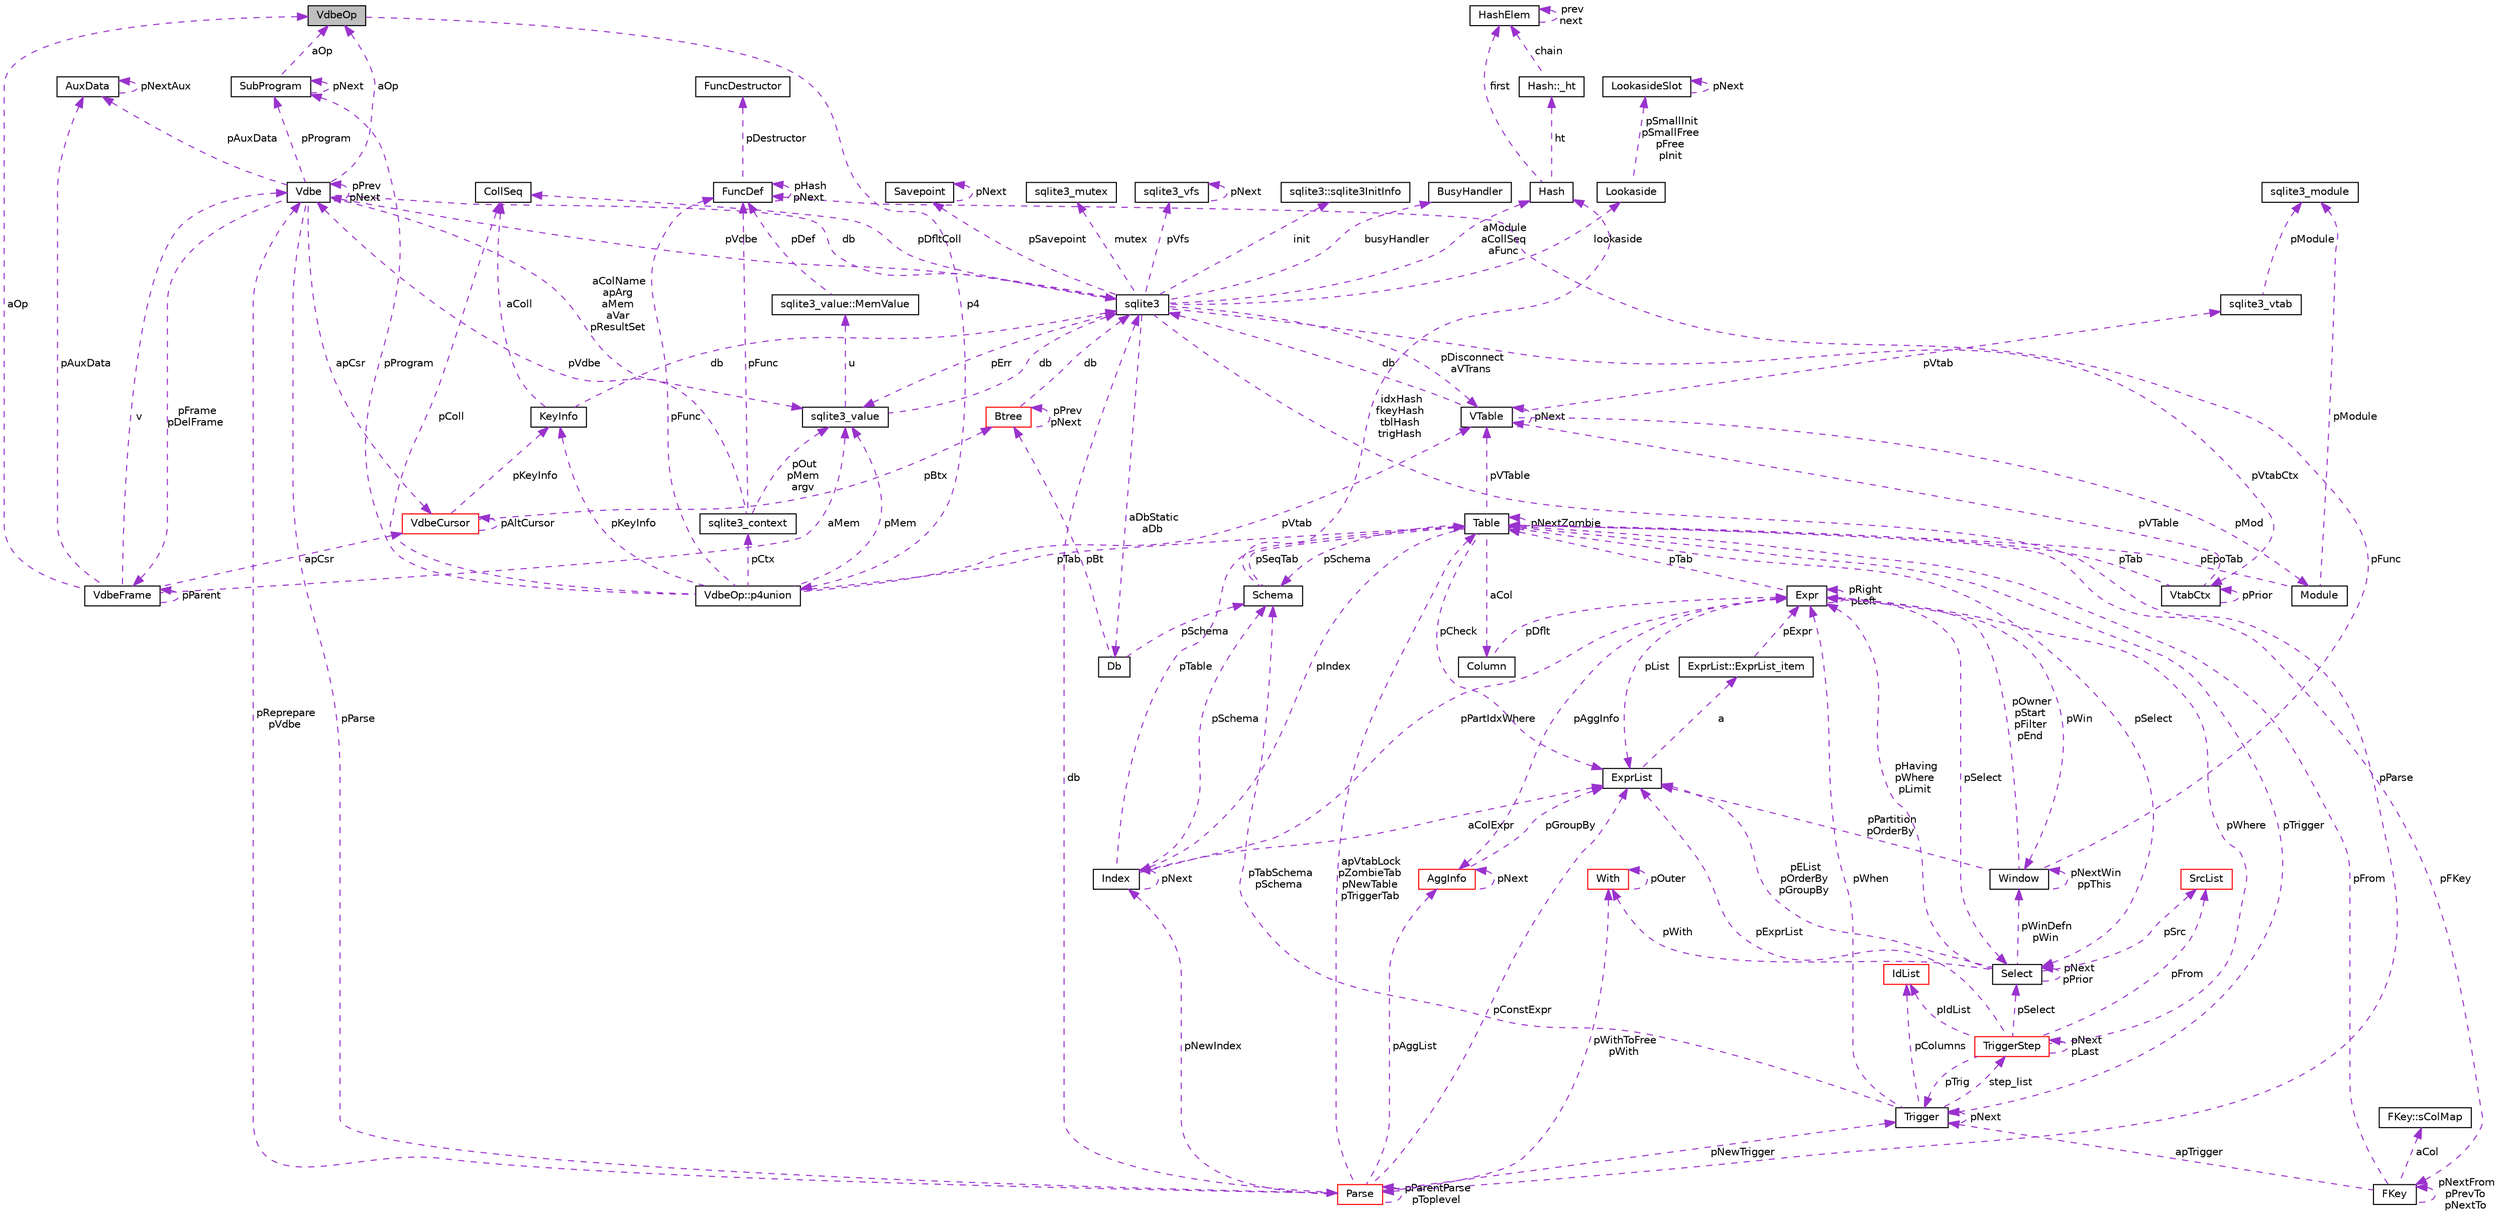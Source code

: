 digraph "VdbeOp"
{
 // LATEX_PDF_SIZE
  edge [fontname="Helvetica",fontsize="10",labelfontname="Helvetica",labelfontsize="10"];
  node [fontname="Helvetica",fontsize="10",shape=record];
  Node1 [label="VdbeOp",height=0.2,width=0.4,color="black", fillcolor="grey75", style="filled", fontcolor="black",tooltip=" "];
  Node2 -> Node1 [dir="back",color="darkorchid3",fontsize="10",style="dashed",label=" p4" ,fontname="Helvetica"];
  Node2 [label="VdbeOp::p4union",height=0.2,width=0.4,color="black", fillcolor="white", style="filled",URL="$unionVdbeOp_1_1p4union.html",tooltip=" "];
  Node3 -> Node2 [dir="back",color="darkorchid3",fontsize="10",style="dashed",label=" pMem" ,fontname="Helvetica"];
  Node3 [label="sqlite3_value",height=0.2,width=0.4,color="black", fillcolor="white", style="filled",URL="$structsqlite3__value.html",tooltip=" "];
  Node4 -> Node3 [dir="back",color="darkorchid3",fontsize="10",style="dashed",label=" db" ,fontname="Helvetica"];
  Node4 [label="sqlite3",height=0.2,width=0.4,color="black", fillcolor="white", style="filled",URL="$structsqlite3.html",tooltip=" "];
  Node5 -> Node4 [dir="back",color="darkorchid3",fontsize="10",style="dashed",label=" pVdbe" ,fontname="Helvetica"];
  Node5 [label="Vdbe",height=0.2,width=0.4,color="black", fillcolor="white", style="filled",URL="$structVdbe.html",tooltip=" "];
  Node5 -> Node5 [dir="back",color="darkorchid3",fontsize="10",style="dashed",label=" pPrev\npNext" ,fontname="Helvetica"];
  Node4 -> Node5 [dir="back",color="darkorchid3",fontsize="10",style="dashed",label=" db" ,fontname="Helvetica"];
  Node3 -> Node5 [dir="back",color="darkorchid3",fontsize="10",style="dashed",label=" aColName\napArg\naMem\naVar\npResultSet" ,fontname="Helvetica"];
  Node6 -> Node5 [dir="back",color="darkorchid3",fontsize="10",style="dashed",label=" pFrame\npDelFrame" ,fontname="Helvetica"];
  Node6 [label="VdbeFrame",height=0.2,width=0.4,color="black", fillcolor="white", style="filled",URL="$structVdbeFrame.html",tooltip=" "];
  Node5 -> Node6 [dir="back",color="darkorchid3",fontsize="10",style="dashed",label=" v" ,fontname="Helvetica"];
  Node3 -> Node6 [dir="back",color="darkorchid3",fontsize="10",style="dashed",label=" aMem" ,fontname="Helvetica"];
  Node6 -> Node6 [dir="back",color="darkorchid3",fontsize="10",style="dashed",label=" pParent" ,fontname="Helvetica"];
  Node7 -> Node6 [dir="back",color="darkorchid3",fontsize="10",style="dashed",label=" pAuxData" ,fontname="Helvetica"];
  Node7 [label="AuxData",height=0.2,width=0.4,color="black", fillcolor="white", style="filled",URL="$structAuxData.html",tooltip=" "];
  Node7 -> Node7 [dir="back",color="darkorchid3",fontsize="10",style="dashed",label=" pNextAux" ,fontname="Helvetica"];
  Node8 -> Node6 [dir="back",color="darkorchid3",fontsize="10",style="dashed",label=" apCsr" ,fontname="Helvetica"];
  Node8 [label="VdbeCursor",height=0.2,width=0.4,color="red", fillcolor="white", style="filled",URL="$structVdbeCursor.html",tooltip=" "];
  Node8 -> Node8 [dir="back",color="darkorchid3",fontsize="10",style="dashed",label=" pAltCursor" ,fontname="Helvetica"];
  Node28 -> Node8 [dir="back",color="darkorchid3",fontsize="10",style="dashed",label=" pKeyInfo" ,fontname="Helvetica"];
  Node28 [label="KeyInfo",height=0.2,width=0.4,color="black", fillcolor="white", style="filled",URL="$structKeyInfo.html",tooltip=" "];
  Node4 -> Node28 [dir="back",color="darkorchid3",fontsize="10",style="dashed",label=" db" ,fontname="Helvetica"];
  Node29 -> Node28 [dir="back",color="darkorchid3",fontsize="10",style="dashed",label=" aColl" ,fontname="Helvetica"];
  Node29 [label="CollSeq",height=0.2,width=0.4,color="black", fillcolor="white", style="filled",URL="$structCollSeq.html",tooltip=" "];
  Node15 -> Node8 [dir="back",color="darkorchid3",fontsize="10",style="dashed",label=" pBtx" ,fontname="Helvetica"];
  Node15 [label="Btree",height=0.2,width=0.4,color="red", fillcolor="white", style="filled",URL="$structBtree.html",tooltip=" "];
  Node4 -> Node15 [dir="back",color="darkorchid3",fontsize="10",style="dashed",label=" db" ,fontname="Helvetica"];
  Node15 -> Node15 [dir="back",color="darkorchid3",fontsize="10",style="dashed",label=" pPrev\npNext" ,fontname="Helvetica"];
  Node1 -> Node6 [dir="back",color="darkorchid3",fontsize="10",style="dashed",label=" aOp" ,fontname="Helvetica"];
  Node7 -> Node5 [dir="back",color="darkorchid3",fontsize="10",style="dashed",label=" pAuxData" ,fontname="Helvetica"];
  Node43 -> Node5 [dir="back",color="darkorchid3",fontsize="10",style="dashed",label=" pProgram" ,fontname="Helvetica"];
  Node43 [label="SubProgram",height=0.2,width=0.4,color="black", fillcolor="white", style="filled",URL="$structSubProgram.html",tooltip=" "];
  Node43 -> Node43 [dir="back",color="darkorchid3",fontsize="10",style="dashed",label=" pNext" ,fontname="Helvetica"];
  Node1 -> Node43 [dir="back",color="darkorchid3",fontsize="10",style="dashed",label=" aOp" ,fontname="Helvetica"];
  Node8 -> Node5 [dir="back",color="darkorchid3",fontsize="10",style="dashed",label=" apCsr" ,fontname="Helvetica"];
  Node44 -> Node5 [dir="back",color="darkorchid3",fontsize="10",style="dashed",label=" pParse" ,fontname="Helvetica"];
  Node44 [label="Parse",height=0.2,width=0.4,color="red", fillcolor="white", style="filled",URL="$structParse.html",tooltip=" "];
  Node45 -> Node44 [dir="back",color="darkorchid3",fontsize="10",style="dashed",label=" pAggList" ,fontname="Helvetica"];
  Node45 [label="AggInfo",height=0.2,width=0.4,color="red", fillcolor="white", style="filled",URL="$structAggInfo.html",tooltip=" "];
  Node45 -> Node45 [dir="back",color="darkorchid3",fontsize="10",style="dashed",label=" pNext" ,fontname="Helvetica"];
  Node63 -> Node45 [dir="back",color="darkorchid3",fontsize="10",style="dashed",label=" pGroupBy" ,fontname="Helvetica"];
  Node63 [label="ExprList",height=0.2,width=0.4,color="black", fillcolor="white", style="filled",URL="$structExprList.html",tooltip=" "];
  Node64 -> Node63 [dir="back",color="darkorchid3",fontsize="10",style="dashed",label=" a" ,fontname="Helvetica"];
  Node64 [label="ExprList::ExprList_item",height=0.2,width=0.4,color="black", fillcolor="white", style="filled",URL="$structExprList_1_1ExprList__item.html",tooltip=" "];
  Node47 -> Node64 [dir="back",color="darkorchid3",fontsize="10",style="dashed",label=" pExpr" ,fontname="Helvetica"];
  Node47 [label="Expr",height=0.2,width=0.4,color="black", fillcolor="white", style="filled",URL="$structExpr.html",tooltip=" "];
  Node45 -> Node47 [dir="back",color="darkorchid3",fontsize="10",style="dashed",label=" pAggInfo" ,fontname="Helvetica"];
  Node47 -> Node47 [dir="back",color="darkorchid3",fontsize="10",style="dashed",label=" pRight\npLeft" ,fontname="Helvetica"];
  Node48 -> Node47 [dir="back",color="darkorchid3",fontsize="10",style="dashed",label=" pTab" ,fontname="Helvetica"];
  Node48 [label="Table",height=0.2,width=0.4,color="black", fillcolor="white", style="filled",URL="$structTable.html",tooltip=" "];
  Node49 -> Node48 [dir="back",color="darkorchid3",fontsize="10",style="dashed",label=" pSchema" ,fontname="Helvetica"];
  Node49 [label="Schema",height=0.2,width=0.4,color="black", fillcolor="white", style="filled",URL="$structSchema.html",tooltip=" "];
  Node48 -> Node49 [dir="back",color="darkorchid3",fontsize="10",style="dashed",label=" pSeqTab" ,fontname="Helvetica"];
  Node50 -> Node49 [dir="back",color="darkorchid3",fontsize="10",style="dashed",label=" idxHash\nfkeyHash\ntblHash\ntrigHash" ,fontname="Helvetica"];
  Node50 [label="Hash",height=0.2,width=0.4,color="black", fillcolor="white", style="filled",URL="$structHash.html",tooltip=" "];
  Node51 -> Node50 [dir="back",color="darkorchid3",fontsize="10",style="dashed",label=" ht" ,fontname="Helvetica"];
  Node51 [label="Hash::_ht",height=0.2,width=0.4,color="black", fillcolor="white", style="filled",URL="$structHash_1_1__ht.html",tooltip=" "];
  Node52 -> Node51 [dir="back",color="darkorchid3",fontsize="10",style="dashed",label=" chain" ,fontname="Helvetica"];
  Node52 [label="HashElem",height=0.2,width=0.4,color="black", fillcolor="white", style="filled",URL="$structHashElem.html",tooltip=" "];
  Node52 -> Node52 [dir="back",color="darkorchid3",fontsize="10",style="dashed",label=" prev\nnext" ,fontname="Helvetica"];
  Node52 -> Node50 [dir="back",color="darkorchid3",fontsize="10",style="dashed",label=" first" ,fontname="Helvetica"];
  Node53 -> Node48 [dir="back",color="darkorchid3",fontsize="10",style="dashed",label=" aCol" ,fontname="Helvetica"];
  Node53 [label="Column",height=0.2,width=0.4,color="black", fillcolor="white", style="filled",URL="$structColumn.html",tooltip=" "];
  Node47 -> Node53 [dir="back",color="darkorchid3",fontsize="10",style="dashed",label=" pDflt" ,fontname="Helvetica"];
  Node54 -> Node48 [dir="back",color="darkorchid3",fontsize="10",style="dashed",label=" pFKey" ,fontname="Helvetica"];
  Node54 [label="FKey",height=0.2,width=0.4,color="black", fillcolor="white", style="filled",URL="$structFKey.html",tooltip=" "];
  Node55 -> Node54 [dir="back",color="darkorchid3",fontsize="10",style="dashed",label=" aCol" ,fontname="Helvetica"];
  Node55 [label="FKey::sColMap",height=0.2,width=0.4,color="black", fillcolor="white", style="filled",URL="$structFKey_1_1sColMap.html",tooltip=" "];
  Node54 -> Node54 [dir="back",color="darkorchid3",fontsize="10",style="dashed",label=" pNextFrom\npPrevTo\npNextTo" ,fontname="Helvetica"];
  Node48 -> Node54 [dir="back",color="darkorchid3",fontsize="10",style="dashed",label=" pFrom" ,fontname="Helvetica"];
  Node56 -> Node54 [dir="back",color="darkorchid3",fontsize="10",style="dashed",label=" apTrigger" ,fontname="Helvetica"];
  Node56 [label="Trigger",height=0.2,width=0.4,color="black", fillcolor="white", style="filled",URL="$structTrigger.html",tooltip=" "];
  Node57 -> Node56 [dir="back",color="darkorchid3",fontsize="10",style="dashed",label=" step_list" ,fontname="Helvetica"];
  Node57 [label="TriggerStep",height=0.2,width=0.4,color="red", fillcolor="white", style="filled",URL="$structTriggerStep.html",tooltip=" "];
  Node57 -> Node57 [dir="back",color="darkorchid3",fontsize="10",style="dashed",label=" pNext\npLast" ,fontname="Helvetica"];
  Node47 -> Node57 [dir="back",color="darkorchid3",fontsize="10",style="dashed",label=" pWhere" ,fontname="Helvetica"];
  Node58 -> Node57 [dir="back",color="darkorchid3",fontsize="10",style="dashed",label=" pIdList" ,fontname="Helvetica"];
  Node58 [label="IdList",height=0.2,width=0.4,color="red", fillcolor="white", style="filled",URL="$structIdList.html",tooltip=" "];
  Node60 -> Node57 [dir="back",color="darkorchid3",fontsize="10",style="dashed",label=" pSelect" ,fontname="Helvetica"];
  Node60 [label="Select",height=0.2,width=0.4,color="black", fillcolor="white", style="filled",URL="$structSelect.html",tooltip=" "];
  Node47 -> Node60 [dir="back",color="darkorchid3",fontsize="10",style="dashed",label=" pHaving\npWhere\npLimit" ,fontname="Helvetica"];
  Node61 -> Node60 [dir="back",color="darkorchid3",fontsize="10",style="dashed",label=" pWith" ,fontname="Helvetica"];
  Node61 [label="With",height=0.2,width=0.4,color="red", fillcolor="white", style="filled",URL="$structWith.html",tooltip=" "];
  Node61 -> Node61 [dir="back",color="darkorchid3",fontsize="10",style="dashed",label=" pOuter" ,fontname="Helvetica"];
  Node60 -> Node60 [dir="back",color="darkorchid3",fontsize="10",style="dashed",label=" pNext\npPrior" ,fontname="Helvetica"];
  Node65 -> Node60 [dir="back",color="darkorchid3",fontsize="10",style="dashed",label=" pSrc" ,fontname="Helvetica"];
  Node65 [label="SrcList",height=0.2,width=0.4,color="red", fillcolor="white", style="filled",URL="$structSrcList.html",tooltip=" "];
  Node63 -> Node60 [dir="back",color="darkorchid3",fontsize="10",style="dashed",label=" pEList\npOrderBy\npGroupBy" ,fontname="Helvetica"];
  Node68 -> Node60 [dir="back",color="darkorchid3",fontsize="10",style="dashed",label=" pWinDefn\npWin" ,fontname="Helvetica"];
  Node68 [label="Window",height=0.2,width=0.4,color="black", fillcolor="white", style="filled",URL="$structWindow.html",tooltip=" "];
  Node47 -> Node68 [dir="back",color="darkorchid3",fontsize="10",style="dashed",label=" pOwner\npStart\npFilter\npEnd" ,fontname="Helvetica"];
  Node63 -> Node68 [dir="back",color="darkorchid3",fontsize="10",style="dashed",label=" pPartition\npOrderBy" ,fontname="Helvetica"];
  Node69 -> Node68 [dir="back",color="darkorchid3",fontsize="10",style="dashed",label=" pFunc" ,fontname="Helvetica"];
  Node69 [label="FuncDef",height=0.2,width=0.4,color="black", fillcolor="white", style="filled",URL="$structFuncDef.html",tooltip=" "];
  Node70 -> Node69 [dir="back",color="darkorchid3",fontsize="10",style="dashed",label=" pDestructor" ,fontname="Helvetica"];
  Node70 [label="FuncDestructor",height=0.2,width=0.4,color="black", fillcolor="white", style="filled",URL="$structFuncDestructor.html",tooltip=" "];
  Node69 -> Node69 [dir="back",color="darkorchid3",fontsize="10",style="dashed",label=" pHash\npNext" ,fontname="Helvetica"];
  Node68 -> Node68 [dir="back",color="darkorchid3",fontsize="10",style="dashed",label=" pNextWin\nppThis" ,fontname="Helvetica"];
  Node56 -> Node57 [dir="back",color="darkorchid3",fontsize="10",style="dashed",label=" pTrig" ,fontname="Helvetica"];
  Node65 -> Node57 [dir="back",color="darkorchid3",fontsize="10",style="dashed",label=" pFrom" ,fontname="Helvetica"];
  Node63 -> Node57 [dir="back",color="darkorchid3",fontsize="10",style="dashed",label=" pExprList" ,fontname="Helvetica"];
  Node49 -> Node56 [dir="back",color="darkorchid3",fontsize="10",style="dashed",label=" pTabSchema\npSchema" ,fontname="Helvetica"];
  Node47 -> Node56 [dir="back",color="darkorchid3",fontsize="10",style="dashed",label=" pWhen" ,fontname="Helvetica"];
  Node58 -> Node56 [dir="back",color="darkorchid3",fontsize="10",style="dashed",label=" pColumns" ,fontname="Helvetica"];
  Node56 -> Node56 [dir="back",color="darkorchid3",fontsize="10",style="dashed",label=" pNext" ,fontname="Helvetica"];
  Node72 -> Node48 [dir="back",color="darkorchid3",fontsize="10",style="dashed",label=" pVTable" ,fontname="Helvetica"];
  Node72 [label="VTable",height=0.2,width=0.4,color="black", fillcolor="white", style="filled",URL="$structVTable.html",tooltip=" "];
  Node4 -> Node72 [dir="back",color="darkorchid3",fontsize="10",style="dashed",label=" db" ,fontname="Helvetica"];
  Node72 -> Node72 [dir="back",color="darkorchid3",fontsize="10",style="dashed",label=" pNext" ,fontname="Helvetica"];
  Node73 -> Node72 [dir="back",color="darkorchid3",fontsize="10",style="dashed",label=" pMod" ,fontname="Helvetica"];
  Node73 [label="Module",height=0.2,width=0.4,color="black", fillcolor="white", style="filled",URL="$structModule.html",tooltip=" "];
  Node32 -> Node73 [dir="back",color="darkorchid3",fontsize="10",style="dashed",label=" pModule" ,fontname="Helvetica"];
  Node32 [label="sqlite3_module",height=0.2,width=0.4,color="black", fillcolor="white", style="filled",URL="$structsqlite3__module.html",tooltip=" "];
  Node48 -> Node73 [dir="back",color="darkorchid3",fontsize="10",style="dashed",label=" pEpoTab" ,fontname="Helvetica"];
  Node31 -> Node72 [dir="back",color="darkorchid3",fontsize="10",style="dashed",label=" pVtab" ,fontname="Helvetica"];
  Node31 [label="sqlite3_vtab",height=0.2,width=0.4,color="black", fillcolor="white", style="filled",URL="$structsqlite3__vtab.html",tooltip=" "];
  Node32 -> Node31 [dir="back",color="darkorchid3",fontsize="10",style="dashed",label=" pModule" ,fontname="Helvetica"];
  Node48 -> Node48 [dir="back",color="darkorchid3",fontsize="10",style="dashed",label=" pNextZombie" ,fontname="Helvetica"];
  Node56 -> Node48 [dir="back",color="darkorchid3",fontsize="10",style="dashed",label=" pTrigger" ,fontname="Helvetica"];
  Node60 -> Node48 [dir="back",color="darkorchid3",fontsize="10",style="dashed",label=" pSelect" ,fontname="Helvetica"];
  Node63 -> Node48 [dir="back",color="darkorchid3",fontsize="10",style="dashed",label=" pCheck" ,fontname="Helvetica"];
  Node67 -> Node48 [dir="back",color="darkorchid3",fontsize="10",style="dashed",label=" pIndex" ,fontname="Helvetica"];
  Node67 [label="Index",height=0.2,width=0.4,color="black", fillcolor="white", style="filled",URL="$structIndex.html",tooltip=" "];
  Node49 -> Node67 [dir="back",color="darkorchid3",fontsize="10",style="dashed",label=" pSchema" ,fontname="Helvetica"];
  Node47 -> Node67 [dir="back",color="darkorchid3",fontsize="10",style="dashed",label=" pPartIdxWhere" ,fontname="Helvetica"];
  Node48 -> Node67 [dir="back",color="darkorchid3",fontsize="10",style="dashed",label=" pTable" ,fontname="Helvetica"];
  Node63 -> Node67 [dir="back",color="darkorchid3",fontsize="10",style="dashed",label=" aColExpr" ,fontname="Helvetica"];
  Node67 -> Node67 [dir="back",color="darkorchid3",fontsize="10",style="dashed",label=" pNext" ,fontname="Helvetica"];
  Node60 -> Node47 [dir="back",color="darkorchid3",fontsize="10",style="dashed",label=" pSelect" ,fontname="Helvetica"];
  Node63 -> Node47 [dir="back",color="darkorchid3",fontsize="10",style="dashed",label=" pList" ,fontname="Helvetica"];
  Node68 -> Node47 [dir="back",color="darkorchid3",fontsize="10",style="dashed",label=" pWin" ,fontname="Helvetica"];
  Node5 -> Node44 [dir="back",color="darkorchid3",fontsize="10",style="dashed",label=" pReprepare\npVdbe" ,fontname="Helvetica"];
  Node4 -> Node44 [dir="back",color="darkorchid3",fontsize="10",style="dashed",label=" db" ,fontname="Helvetica"];
  Node61 -> Node44 [dir="back",color="darkorchid3",fontsize="10",style="dashed",label=" pWithToFree\npWith" ,fontname="Helvetica"];
  Node48 -> Node44 [dir="back",color="darkorchid3",fontsize="10",style="dashed",label=" apVtabLock\npZombieTab\npNewTable\npTriggerTab" ,fontname="Helvetica"];
  Node56 -> Node44 [dir="back",color="darkorchid3",fontsize="10",style="dashed",label=" pNewTrigger" ,fontname="Helvetica"];
  Node67 -> Node44 [dir="back",color="darkorchid3",fontsize="10",style="dashed",label=" pNewIndex" ,fontname="Helvetica"];
  Node63 -> Node44 [dir="back",color="darkorchid3",fontsize="10",style="dashed",label=" pConstExpr" ,fontname="Helvetica"];
  Node44 -> Node44 [dir="back",color="darkorchid3",fontsize="10",style="dashed",label=" pParentParse\npToplevel" ,fontname="Helvetica"];
  Node1 -> Node5 [dir="back",color="darkorchid3",fontsize="10",style="dashed",label=" aOp" ,fontname="Helvetica"];
  Node80 -> Node4 [dir="back",color="darkorchid3",fontsize="10",style="dashed",label=" pSavepoint" ,fontname="Helvetica"];
  Node80 [label="Savepoint",height=0.2,width=0.4,color="black", fillcolor="white", style="filled",URL="$structSavepoint.html",tooltip=" "];
  Node80 -> Node80 [dir="back",color="darkorchid3",fontsize="10",style="dashed",label=" pNext" ,fontname="Helvetica"];
  Node81 -> Node4 [dir="back",color="darkorchid3",fontsize="10",style="dashed",label=" lookaside" ,fontname="Helvetica"];
  Node81 [label="Lookaside",height=0.2,width=0.4,color="black", fillcolor="white", style="filled",URL="$structLookaside.html",tooltip=" "];
  Node82 -> Node81 [dir="back",color="darkorchid3",fontsize="10",style="dashed",label=" pSmallInit\npSmallFree\npFree\npInit" ,fontname="Helvetica"];
  Node82 [label="LookasideSlot",height=0.2,width=0.4,color="black", fillcolor="white", style="filled",URL="$structLookasideSlot.html",tooltip=" "];
  Node82 -> Node82 [dir="back",color="darkorchid3",fontsize="10",style="dashed",label=" pNext" ,fontname="Helvetica"];
  Node3 -> Node4 [dir="back",color="darkorchid3",fontsize="10",style="dashed",label=" pErr" ,fontname="Helvetica"];
  Node13 -> Node4 [dir="back",color="darkorchid3",fontsize="10",style="dashed",label=" mutex" ,fontname="Helvetica"];
  Node13 [label="sqlite3_mutex",height=0.2,width=0.4,color="black", fillcolor="white", style="filled",URL="$structsqlite3__mutex.html",tooltip=" "];
  Node24 -> Node4 [dir="back",color="darkorchid3",fontsize="10",style="dashed",label=" pVfs" ,fontname="Helvetica"];
  Node24 [label="sqlite3_vfs",height=0.2,width=0.4,color="black", fillcolor="white", style="filled",URL="$structsqlite3__vfs.html",tooltip=" "];
  Node24 -> Node24 [dir="back",color="darkorchid3",fontsize="10",style="dashed",label=" pNext" ,fontname="Helvetica"];
  Node83 -> Node4 [dir="back",color="darkorchid3",fontsize="10",style="dashed",label=" init" ,fontname="Helvetica"];
  Node83 [label="sqlite3::sqlite3InitInfo",height=0.2,width=0.4,color="black", fillcolor="white", style="filled",URL="$structsqlite3_1_1sqlite3InitInfo.html",tooltip=" "];
  Node84 -> Node4 [dir="back",color="darkorchid3",fontsize="10",style="dashed",label=" busyHandler" ,fontname="Helvetica"];
  Node84 [label="BusyHandler",height=0.2,width=0.4,color="black", fillcolor="white", style="filled",URL="$structBusyHandler.html",tooltip=" "];
  Node85 -> Node4 [dir="back",color="darkorchid3",fontsize="10",style="dashed",label=" pVtabCtx" ,fontname="Helvetica"];
  Node85 [label="VtabCtx",height=0.2,width=0.4,color="black", fillcolor="white", style="filled",URL="$structVtabCtx.html",tooltip=" "];
  Node85 -> Node85 [dir="back",color="darkorchid3",fontsize="10",style="dashed",label=" pPrior" ,fontname="Helvetica"];
  Node72 -> Node85 [dir="back",color="darkorchid3",fontsize="10",style="dashed",label=" pVTable" ,fontname="Helvetica"];
  Node48 -> Node85 [dir="back",color="darkorchid3",fontsize="10",style="dashed",label=" pTab" ,fontname="Helvetica"];
  Node29 -> Node4 [dir="back",color="darkorchid3",fontsize="10",style="dashed",label=" pDfltColl" ,fontname="Helvetica"];
  Node72 -> Node4 [dir="back",color="darkorchid3",fontsize="10",style="dashed",label=" pDisconnect\naVTrans" ,fontname="Helvetica"];
  Node86 -> Node4 [dir="back",color="darkorchid3",fontsize="10",style="dashed",label=" aDbStatic\naDb" ,fontname="Helvetica"];
  Node86 [label="Db",height=0.2,width=0.4,color="black", fillcolor="white", style="filled",URL="$structDb.html",tooltip=" "];
  Node49 -> Node86 [dir="back",color="darkorchid3",fontsize="10",style="dashed",label=" pSchema" ,fontname="Helvetica"];
  Node15 -> Node86 [dir="back",color="darkorchid3",fontsize="10",style="dashed",label=" pBt" ,fontname="Helvetica"];
  Node50 -> Node4 [dir="back",color="darkorchid3",fontsize="10",style="dashed",label=" aModule\naCollSeq\naFunc" ,fontname="Helvetica"];
  Node44 -> Node4 [dir="back",color="darkorchid3",fontsize="10",style="dashed",label=" pParse" ,fontname="Helvetica"];
  Node87 -> Node3 [dir="back",color="darkorchid3",fontsize="10",style="dashed",label=" u" ,fontname="Helvetica"];
  Node87 [label="sqlite3_value::MemValue",height=0.2,width=0.4,color="black", fillcolor="white", style="filled",URL="$unionsqlite3__value_1_1MemValue.html",tooltip=" "];
  Node69 -> Node87 [dir="back",color="darkorchid3",fontsize="10",style="dashed",label=" pDef" ,fontname="Helvetica"];
  Node29 -> Node2 [dir="back",color="darkorchid3",fontsize="10",style="dashed",label=" pColl" ,fontname="Helvetica"];
  Node72 -> Node2 [dir="back",color="darkorchid3",fontsize="10",style="dashed",label=" pVtab" ,fontname="Helvetica"];
  Node48 -> Node2 [dir="back",color="darkorchid3",fontsize="10",style="dashed",label=" pTab" ,fontname="Helvetica"];
  Node43 -> Node2 [dir="back",color="darkorchid3",fontsize="10",style="dashed",label=" pProgram" ,fontname="Helvetica"];
  Node28 -> Node2 [dir="back",color="darkorchid3",fontsize="10",style="dashed",label=" pKeyInfo" ,fontname="Helvetica"];
  Node88 -> Node2 [dir="back",color="darkorchid3",fontsize="10",style="dashed",label=" pCtx" ,fontname="Helvetica"];
  Node88 [label="sqlite3_context",height=0.2,width=0.4,color="black", fillcolor="white", style="filled",URL="$structsqlite3__context.html",tooltip=" "];
  Node5 -> Node88 [dir="back",color="darkorchid3",fontsize="10",style="dashed",label=" pVdbe" ,fontname="Helvetica"];
  Node3 -> Node88 [dir="back",color="darkorchid3",fontsize="10",style="dashed",label=" pOut\npMem\nargv" ,fontname="Helvetica"];
  Node69 -> Node88 [dir="back",color="darkorchid3",fontsize="10",style="dashed",label=" pFunc" ,fontname="Helvetica"];
  Node69 -> Node2 [dir="back",color="darkorchid3",fontsize="10",style="dashed",label=" pFunc" ,fontname="Helvetica"];
}
